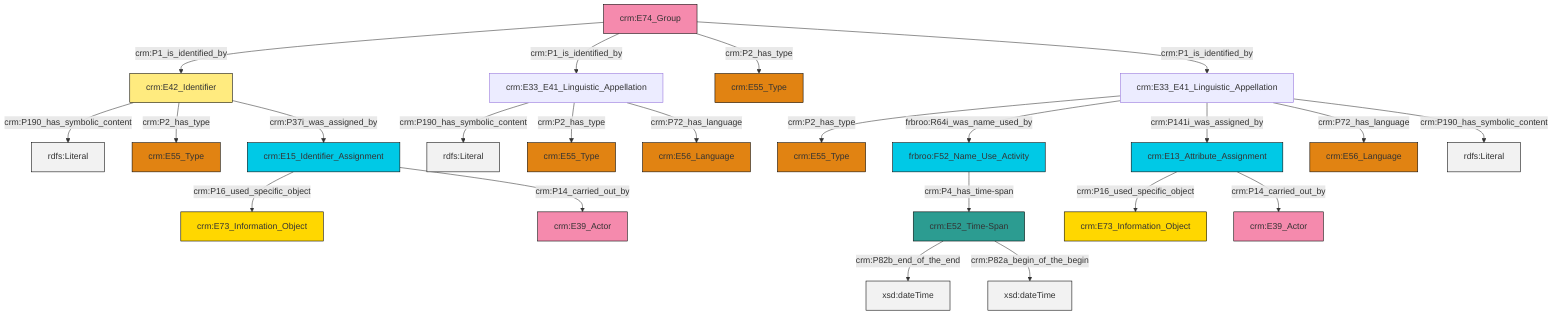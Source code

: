 graph TD
classDef Literal fill:#f2f2f2,stroke:#000000;
classDef CRM_Entity fill:#FFFFFF,stroke:#000000;
classDef Temporal_Entity fill:#00C9E6, stroke:#000000;
classDef Type fill:#E18312, stroke:#000000;
classDef Time-Span fill:#2C9C91, stroke:#000000;
classDef Appellation fill:#FFEB7F, stroke:#000000;
classDef Place fill:#008836, stroke:#000000;
classDef Persistent_Item fill:#B266B2, stroke:#000000;
classDef Conceptual_Object fill:#FFD700, stroke:#000000;
classDef Physical_Thing fill:#D2B48C, stroke:#000000;
classDef Actor fill:#f58aad, stroke:#000000;
classDef PC_Classes fill:#4ce600, stroke:#000000;
classDef Multi fill:#cccccc,stroke:#000000;

2["crm:E74_Group"]:::Actor -->|crm:P1_is_identified_by| 3["crm:E42_Identifier"]:::Appellation
10["crm:E33_E41_Linguistic_Appellation"]:::Default -->|crm:P2_has_type| 11["crm:E55_Type"]:::Type
12["frbroo:F52_Name_Use_Activity"]:::Temporal_Entity -->|crm:P4_has_time-span| 13["crm:E52_Time-Span"]:::Time-Span
14["crm:E33_E41_Linguistic_Appellation"]:::Default -->|crm:P190_has_symbolic_content| 15[rdfs:Literal]:::Literal
2["crm:E74_Group"]:::Actor -->|crm:P1_is_identified_by| 14["crm:E33_E41_Linguistic_Appellation"]:::Default
10["crm:E33_E41_Linguistic_Appellation"]:::Default -->|frbroo:R64i_was_name_used_by| 12["frbroo:F52_Name_Use_Activity"]:::Temporal_Entity
2["crm:E74_Group"]:::Actor -->|crm:P2_has_type| 0["crm:E55_Type"]:::Type
20["crm:E15_Identifier_Assignment"]:::Temporal_Entity -->|crm:P16_used_specific_object| 8["crm:E73_Information_Object"]:::Conceptual_Object
20["crm:E15_Identifier_Assignment"]:::Temporal_Entity -->|crm:P14_carried_out_by| 25["crm:E39_Actor"]:::Actor
3["crm:E42_Identifier"]:::Appellation -->|crm:P190_has_symbolic_content| 26[rdfs:Literal]:::Literal
10["crm:E33_E41_Linguistic_Appellation"]:::Default -->|crm:P141i_was_assigned_by| 21["crm:E13_Attribute_Assignment"]:::Temporal_Entity
3["crm:E42_Identifier"]:::Appellation -->|crm:P2_has_type| 27["crm:E55_Type"]:::Type
14["crm:E33_E41_Linguistic_Appellation"]:::Default -->|crm:P2_has_type| 4["crm:E55_Type"]:::Type
21["crm:E13_Attribute_Assignment"]:::Temporal_Entity -->|crm:P16_used_specific_object| 18["crm:E73_Information_Object"]:::Conceptual_Object
21["crm:E13_Attribute_Assignment"]:::Temporal_Entity -->|crm:P14_carried_out_by| 6["crm:E39_Actor"]:::Actor
10["crm:E33_E41_Linguistic_Appellation"]:::Default -->|crm:P72_has_language| 32["crm:E56_Language"]:::Type
13["crm:E52_Time-Span"]:::Time-Span -->|crm:P82b_end_of_the_end| 35[xsd:dateTime]:::Literal
10["crm:E33_E41_Linguistic_Appellation"]:::Default -->|crm:P190_has_symbolic_content| 36[rdfs:Literal]:::Literal
2["crm:E74_Group"]:::Actor -->|crm:P1_is_identified_by| 10["crm:E33_E41_Linguistic_Appellation"]:::Default
13["crm:E52_Time-Span"]:::Time-Span -->|crm:P82a_begin_of_the_begin| 39[xsd:dateTime]:::Literal
3["crm:E42_Identifier"]:::Appellation -->|crm:P37i_was_assigned_by| 20["crm:E15_Identifier_Assignment"]:::Temporal_Entity
14["crm:E33_E41_Linguistic_Appellation"]:::Default -->|crm:P72_has_language| 23["crm:E56_Language"]:::Type